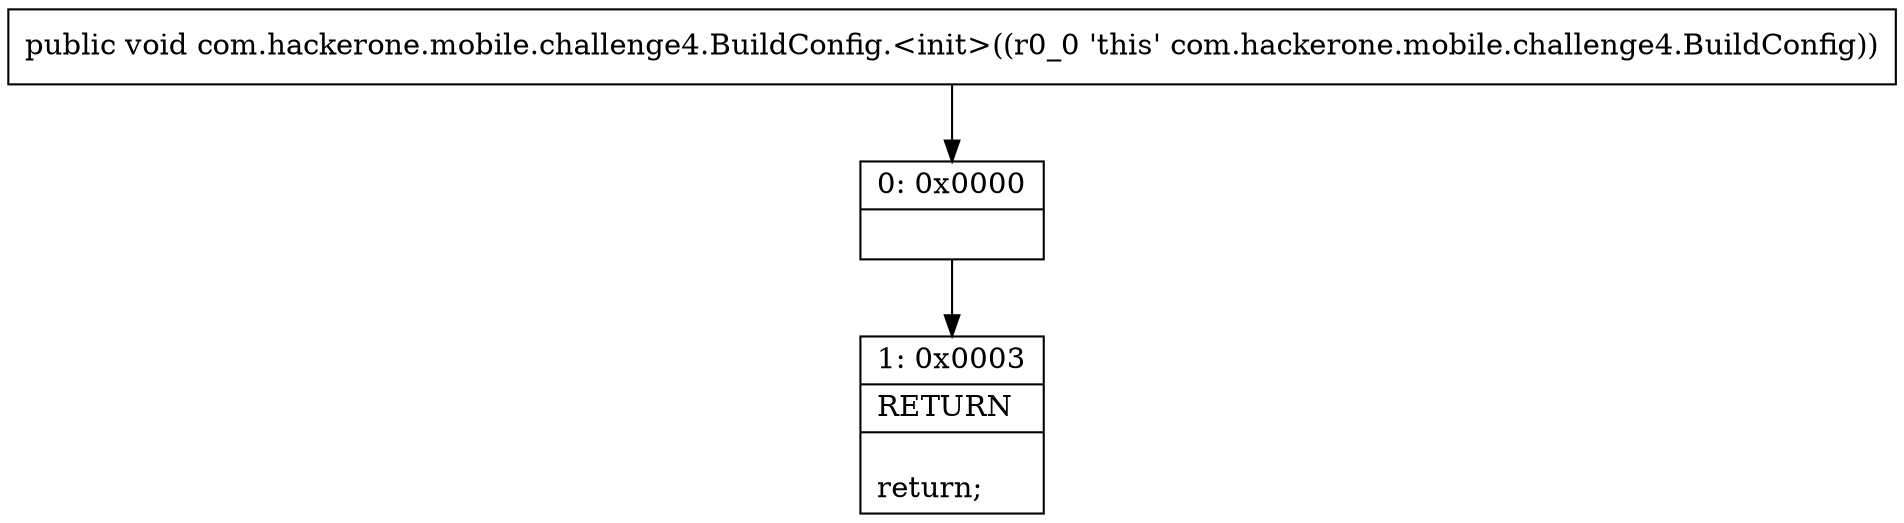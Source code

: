 digraph "CFG forcom.hackerone.mobile.challenge4.BuildConfig.\<init\>()V" {
Node_0 [shape=record,label="{0\:\ 0x0000|\l}"];
Node_1 [shape=record,label="{1\:\ 0x0003|RETURN\l|\lreturn;\l}"];
MethodNode[shape=record,label="{public void com.hackerone.mobile.challenge4.BuildConfig.\<init\>((r0_0 'this' com.hackerone.mobile.challenge4.BuildConfig)) }"];
MethodNode -> Node_0;
Node_0 -> Node_1;
}

